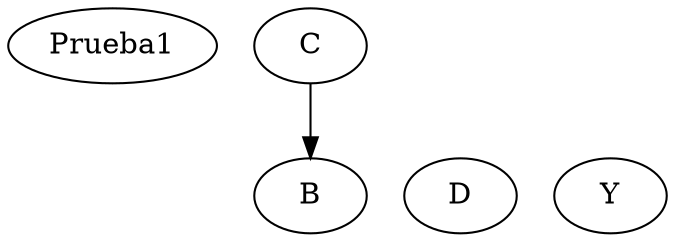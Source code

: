 digraph {
	{
		rank=same
		Prueba1
		Prueba1
		Prueba1
		Prueba1
		Prueba1
		Prueba1
	}
	C
	{
		rank=same
		B
		D
		Y
	}
	C -> B
}
